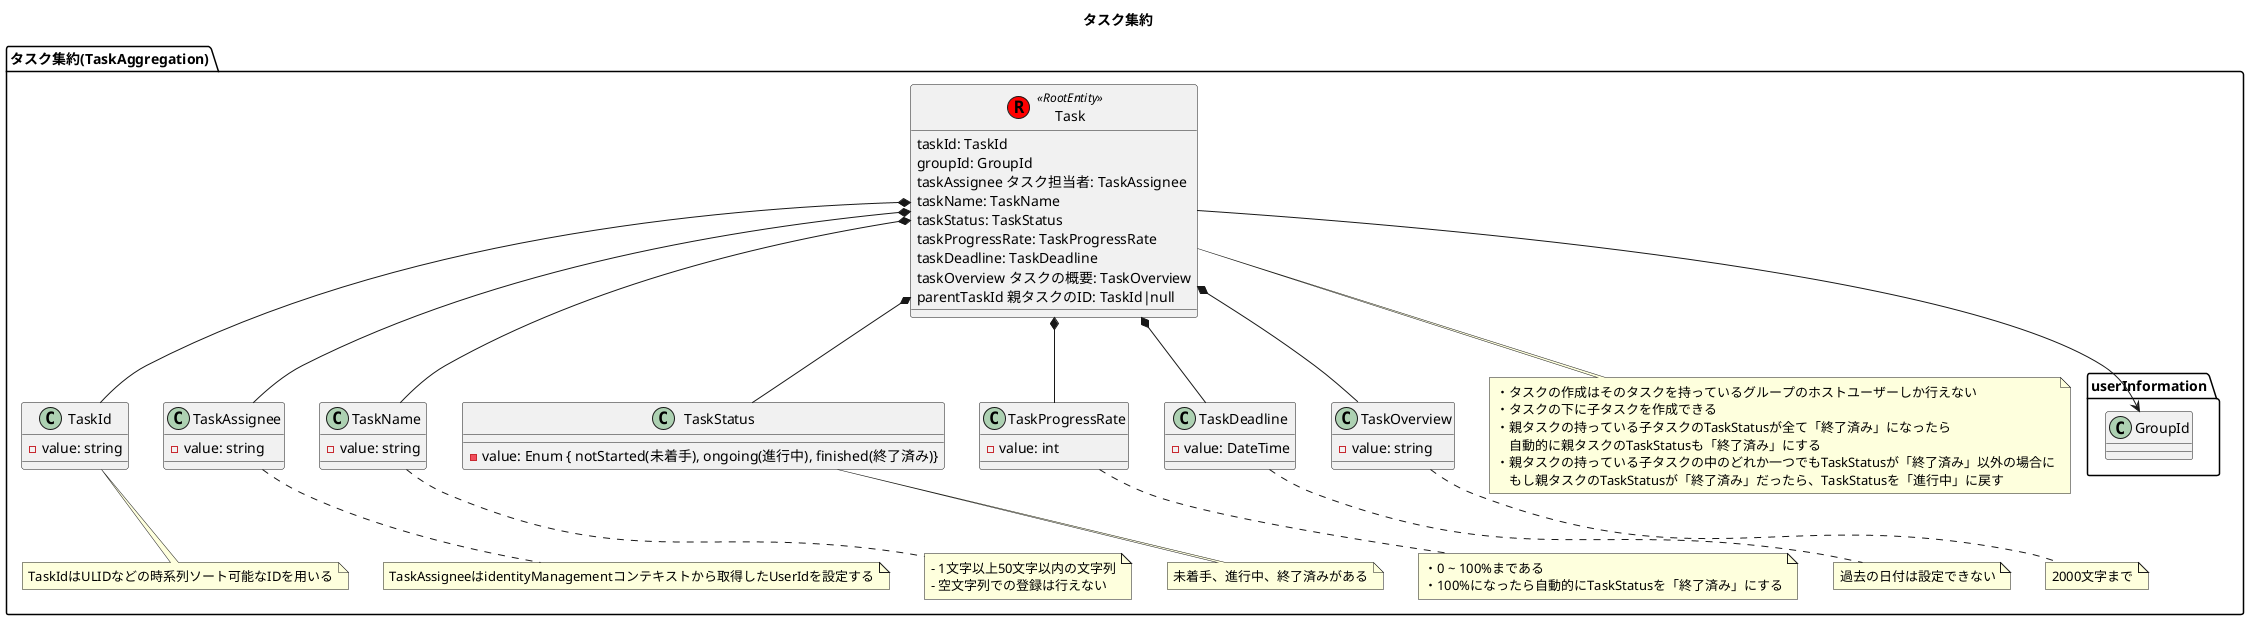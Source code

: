 @startuml タスク集約

title タスク集約

package "タスク集約(TaskAggregation)" {
    class Task << (R,red) RootEntity >> {
        taskId: TaskId
        groupId: GroupId
        taskAssignee タスク担当者: TaskAssignee
        taskName: TaskName
        taskStatus: TaskStatus
        taskProgressRate: TaskProgressRate
        taskDeadline: TaskDeadline
        taskOverview タスクの概要: TaskOverview
        parentTaskId 親タスクのID: TaskId|null
    }

    class TaskId {
        - value: string
    }

    class TaskAssignee {
        - value: string
    }

    class TaskName {
        -value: string
    }

    class TaskStatus {
        - value: Enum { notStarted(未着手), ongoing(進行中), finished(終了済み)}
    }

    class TaskProgressRate {
        - value: int
    }

    class TaskDeadline {
        - value: DateTime
    }

    class TaskOverview {
        - value: string
    }

    note bottom of Task
        ・タスクの作成はそのタスクを持っているグループのホストユーザーしか行えない
        ・タスクの下に子タスクを作成できる
        ・親タスクの持っている子タスクのTaskStatusが全て「終了済み」になったら
        　自動的に親タスクのTaskStatusも「終了済み」にする
        ・親タスクの持っている子タスクの中のどれか一つでもTaskStatusが「終了済み」以外の場合に
        　もし親タスクのTaskStatusが「終了済み」だったら、TaskStatusを「進行中」に戻す
    end note

    note bottom of TaskId
        TaskIdはULIDなどの時系列ソート可能なIDを用いる
    end note

    note bottom of TaskAssignee
        TaskAssigneeはidentityManagementコンテキストから取得したUserIdを設定する
    end note

    note bottom of TaskName
        - 1文字以上50文字以内の文字列
        - 空文字列での登録は行えない
    end note

    note bottom of TaskStatus
        未着手、進行中、終了済みがある
    end note

    note bottom of TaskProgressRate
        ・0 ~ 100%まである
        ・100%になったら自動的にTaskStatusを「終了済み」にする
    end note

    note bottom of TaskDeadline
        過去の日付は設定できない
    end note

    note bottom of TaskOverview
        2000文字まで
    end note

    Task *-down- TaskId
    Task -down-> userInformation.GroupId
    Task *-down- TaskAssignee
    Task *-down- TaskName
    Task *-down- TaskStatus
    Task *-down- TaskProgressRate
    Task *-down- TaskDeadline
    Task *-down- TaskOverview
}

@enduml
